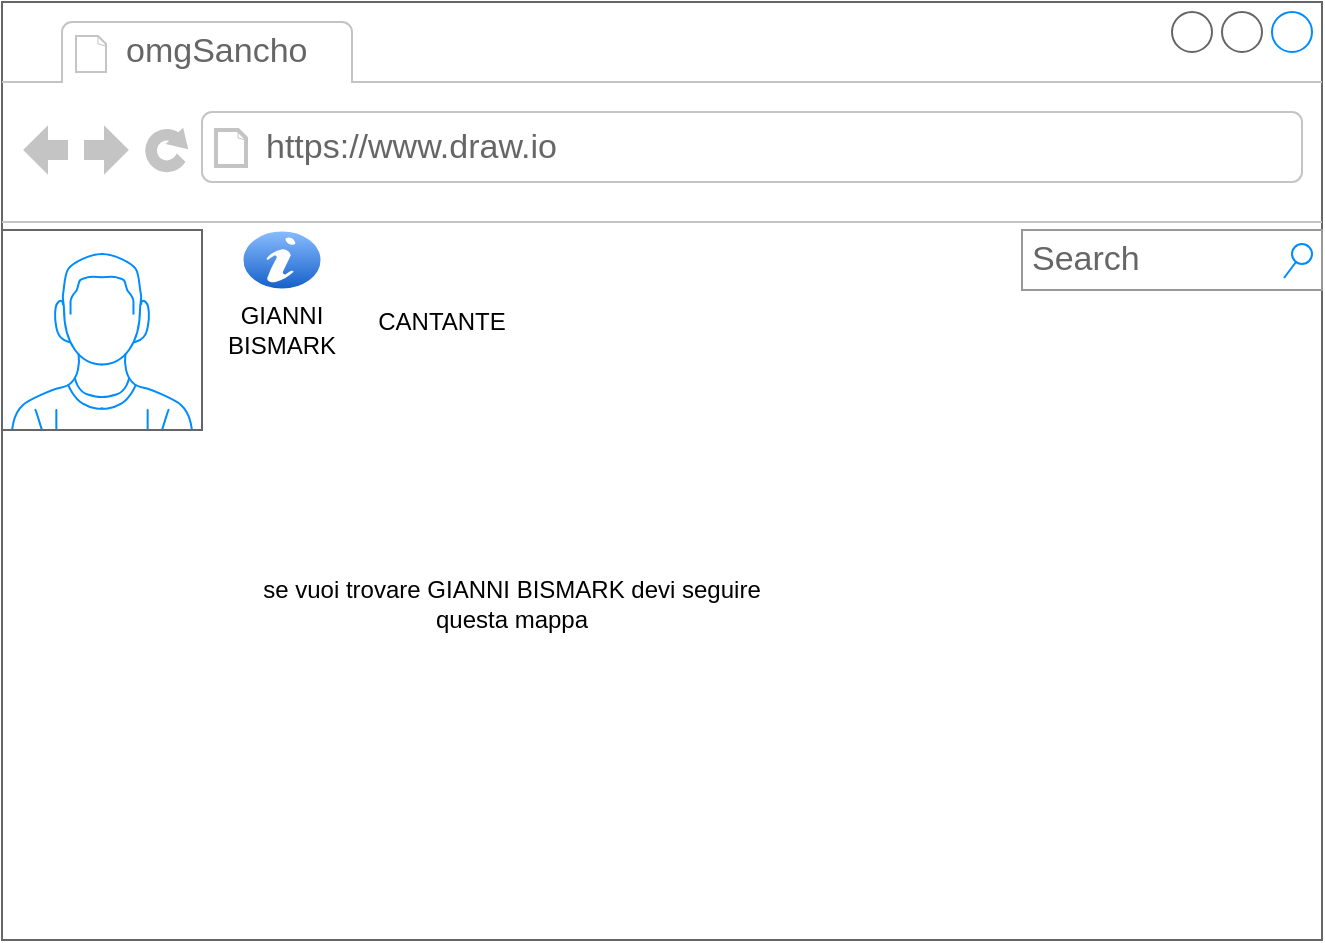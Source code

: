 <mxfile version="14.3.1" type="github">
  <diagram id="gXnKDJ27d5M22YitHdtO" name="Page-1">
    <mxGraphModel dx="1609" dy="1818" grid="1" gridSize="10" guides="1" tooltips="1" connect="1" arrows="1" fold="1" page="1" pageScale="1" pageWidth="827" pageHeight="1169" math="0" shadow="0">
      <root>
        <mxCell id="0" />
        <mxCell id="1" parent="0" />
        <mxCell id="iVkvTy92pQUX1yHOaG0u-3" value="&lt;p&gt;&lt;br&gt;&lt;/p&gt;" style="strokeWidth=1;shadow=0;dashed=0;align=center;html=1;shape=mxgraph.mockup.containers.browserWindow;rSize=0;strokeColor=#666666;strokeColor2=#008cff;strokeColor3=#c4c4c4;mainText=,;recursiveResize=0;" vertex="1" parent="1">
          <mxGeometry x="-743" y="-570" width="660" height="469" as="geometry" />
        </mxCell>
        <mxCell id="iVkvTy92pQUX1yHOaG0u-4" value="omgSancho&lt;br&gt;" style="strokeWidth=1;shadow=0;dashed=0;align=center;html=1;shape=mxgraph.mockup.containers.anchor;fontSize=17;fontColor=#666666;align=left;" vertex="1" parent="iVkvTy92pQUX1yHOaG0u-3">
          <mxGeometry x="60" y="12" width="110" height="26" as="geometry" />
        </mxCell>
        <mxCell id="iVkvTy92pQUX1yHOaG0u-5" value="https://www.draw.io" style="strokeWidth=1;shadow=0;dashed=0;align=center;html=1;shape=mxgraph.mockup.containers.anchor;rSize=0;fontSize=17;fontColor=#666666;align=left;" vertex="1" parent="iVkvTy92pQUX1yHOaG0u-3">
          <mxGeometry x="130" y="60" width="250" height="26" as="geometry" />
        </mxCell>
        <mxCell id="iVkvTy92pQUX1yHOaG0u-12" value="" style="verticalLabelPosition=bottom;shadow=0;dashed=0;align=center;html=1;verticalAlign=top;strokeWidth=1;shape=mxgraph.mockup.containers.userMale;strokeColor=#666666;strokeColor2=#008cff;" vertex="1" parent="iVkvTy92pQUX1yHOaG0u-3">
          <mxGeometry y="114" width="100" height="100" as="geometry" />
        </mxCell>
        <mxCell id="iVkvTy92pQUX1yHOaG0u-14" value="" style="verticalLabelPosition=bottom;verticalAlign=top;html=1;shadow=0;dashed=0;strokeWidth=1;shape=mxgraph.ios.iInfoIcon;fillColor=#8BbEff;fillColor2=#135Ec8;strokeColor=#ffffff;" vertex="1" parent="iVkvTy92pQUX1yHOaG0u-3">
          <mxGeometry x="120" y="114" width="40" height="30" as="geometry" />
        </mxCell>
        <mxCell id="iVkvTy92pQUX1yHOaG0u-15" value="GIANNI BISMARK&lt;br&gt;" style="text;html=1;strokeColor=none;fillColor=none;align=center;verticalAlign=middle;whiteSpace=wrap;rounded=0;" vertex="1" parent="iVkvTy92pQUX1yHOaG0u-3">
          <mxGeometry x="90" y="139" width="100" height="50" as="geometry" />
        </mxCell>
        <mxCell id="iVkvTy92pQUX1yHOaG0u-16" value="CANTANTE&lt;br&gt;" style="text;html=1;strokeColor=none;fillColor=none;align=center;verticalAlign=middle;whiteSpace=wrap;rounded=0;" vertex="1" parent="iVkvTy92pQUX1yHOaG0u-3">
          <mxGeometry x="200" y="150" width="40" height="20" as="geometry" />
        </mxCell>
        <mxCell id="iVkvTy92pQUX1yHOaG0u-19" value="" style="shape=image;html=1;verticalAlign=top;verticalLabelPosition=bottom;labelBackgroundColor=#ffffff;imageAspect=0;aspect=fixed;image=https://cdn1.iconfinder.com/data/icons/camping-65/500/maps-128.png" vertex="1" parent="iVkvTy92pQUX1yHOaG0u-3">
          <mxGeometry x="205" y="180" width="100" height="100" as="geometry" />
        </mxCell>
        <mxCell id="iVkvTy92pQUX1yHOaG0u-20" value="se vuoi trovare GIANNI BISMARK devi seguire questa mappa&lt;br&gt;" style="text;html=1;strokeColor=none;fillColor=none;align=center;verticalAlign=middle;whiteSpace=wrap;rounded=0;" vertex="1" parent="iVkvTy92pQUX1yHOaG0u-3">
          <mxGeometry x="125" y="291" width="260" height="20" as="geometry" />
        </mxCell>
        <mxCell id="iVkvTy92pQUX1yHOaG0u-21" value="" style="shape=image;html=1;verticalAlign=top;verticalLabelPosition=bottom;labelBackgroundColor=#ffffff;imageAspect=0;aspect=fixed;image=https://cdn1.iconfinder.com/data/icons/feather-2/24/x-circle-128.png" vertex="1" parent="iVkvTy92pQUX1yHOaG0u-3">
          <mxGeometry x="520" width="30" height="30" as="geometry" />
        </mxCell>
        <mxCell id="iVkvTy92pQUX1yHOaG0u-22" value="" style="shape=image;html=1;verticalAlign=top;verticalLabelPosition=bottom;labelBackgroundColor=#ffffff;imageAspect=0;aspect=fixed;image=https://cdn1.iconfinder.com/data/icons/feather-2/24/minus-circle-128.png" vertex="1" parent="iVkvTy92pQUX1yHOaG0u-3">
          <mxGeometry x="470" width="30" height="30" as="geometry" />
        </mxCell>
        <mxCell id="iVkvTy92pQUX1yHOaG0u-24" value="Search" style="strokeWidth=1;shadow=0;dashed=0;align=center;html=1;shape=mxgraph.mockup.forms.searchBox;strokeColor=#999999;mainText=;strokeColor2=#008cff;fontColor=#666666;fontSize=17;align=left;spacingLeft=3;" vertex="1" parent="iVkvTy92pQUX1yHOaG0u-3">
          <mxGeometry x="510" y="114" width="150" height="30" as="geometry" />
        </mxCell>
      </root>
    </mxGraphModel>
  </diagram>
</mxfile>
